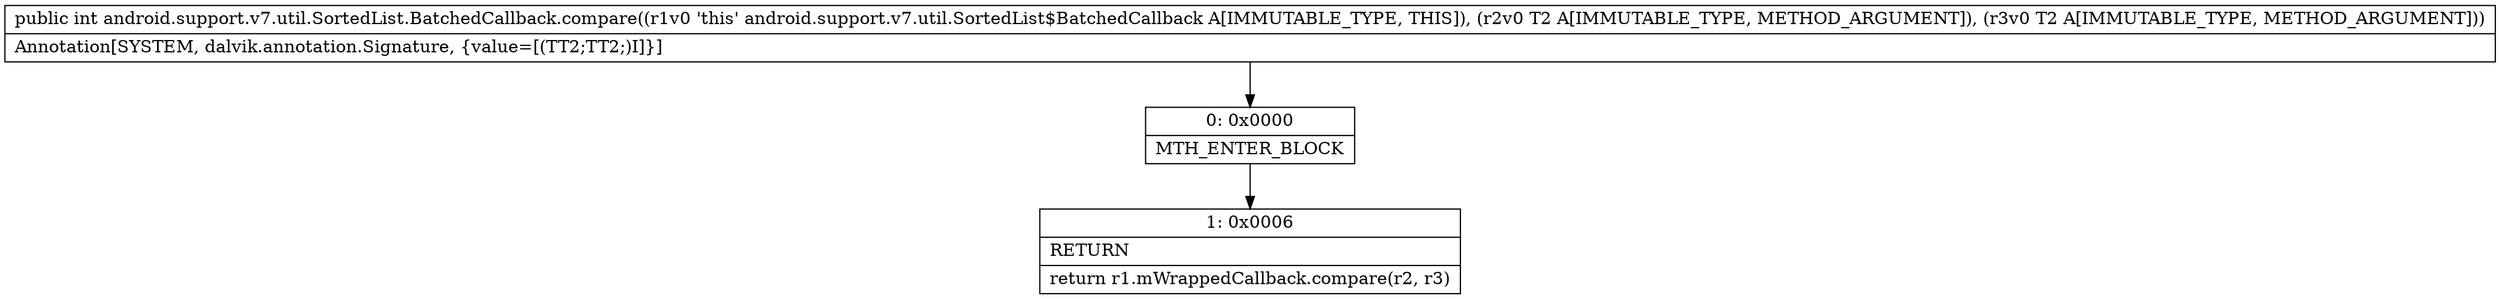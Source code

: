 digraph "CFG forandroid.support.v7.util.SortedList.BatchedCallback.compare(Ljava\/lang\/Object;Ljava\/lang\/Object;)I" {
Node_0 [shape=record,label="{0\:\ 0x0000|MTH_ENTER_BLOCK\l}"];
Node_1 [shape=record,label="{1\:\ 0x0006|RETURN\l|return r1.mWrappedCallback.compare(r2, r3)\l}"];
MethodNode[shape=record,label="{public int android.support.v7.util.SortedList.BatchedCallback.compare((r1v0 'this' android.support.v7.util.SortedList$BatchedCallback A[IMMUTABLE_TYPE, THIS]), (r2v0 T2 A[IMMUTABLE_TYPE, METHOD_ARGUMENT]), (r3v0 T2 A[IMMUTABLE_TYPE, METHOD_ARGUMENT]))  | Annotation[SYSTEM, dalvik.annotation.Signature, \{value=[(TT2;TT2;)I]\}]\l}"];
MethodNode -> Node_0;
Node_0 -> Node_1;
}

